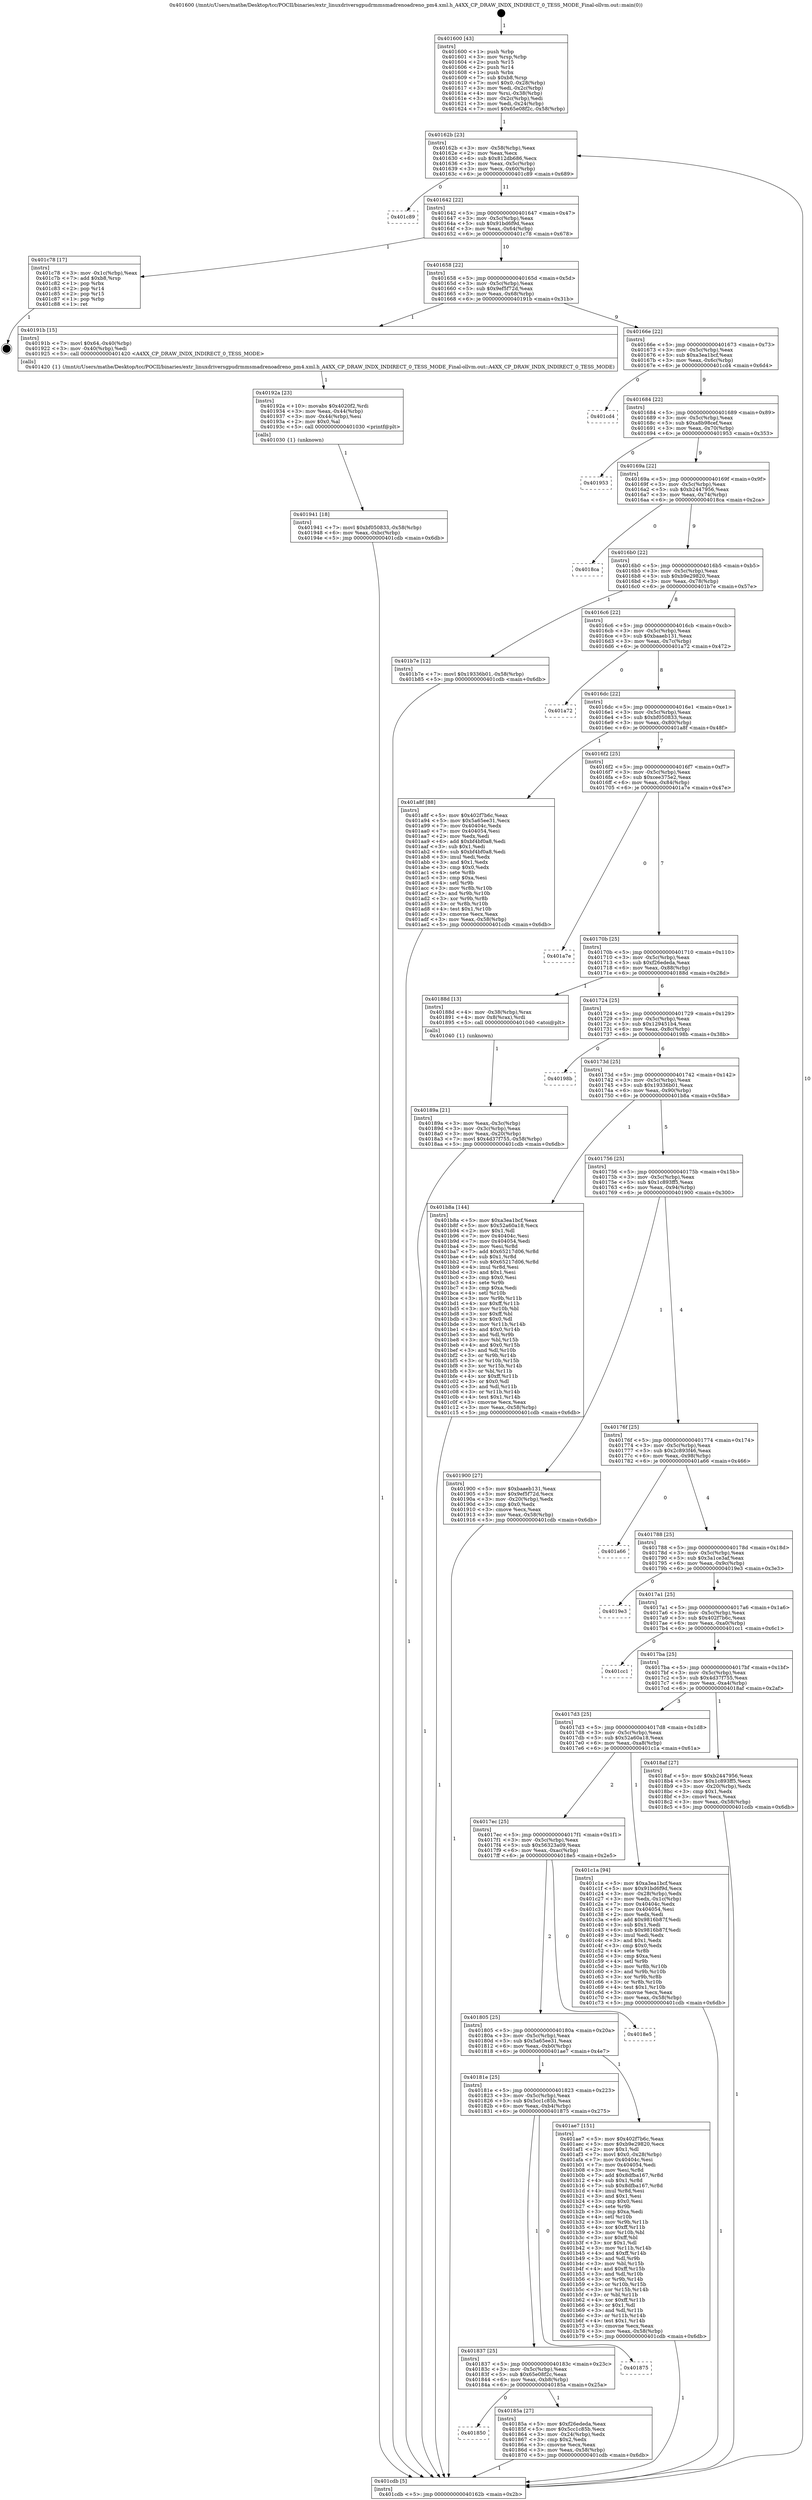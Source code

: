 digraph "0x401600" {
  label = "0x401600 (/mnt/c/Users/mathe/Desktop/tcc/POCII/binaries/extr_linuxdriversgpudrmmsmadrenoadreno_pm4.xml.h_A4XX_CP_DRAW_INDX_INDIRECT_0_TESS_MODE_Final-ollvm.out::main(0))"
  labelloc = "t"
  node[shape=record]

  Entry [label="",width=0.3,height=0.3,shape=circle,fillcolor=black,style=filled]
  "0x40162b" [label="{
     0x40162b [23]\l
     | [instrs]\l
     &nbsp;&nbsp;0x40162b \<+3\>: mov -0x58(%rbp),%eax\l
     &nbsp;&nbsp;0x40162e \<+2\>: mov %eax,%ecx\l
     &nbsp;&nbsp;0x401630 \<+6\>: sub $0x812db686,%ecx\l
     &nbsp;&nbsp;0x401636 \<+3\>: mov %eax,-0x5c(%rbp)\l
     &nbsp;&nbsp;0x401639 \<+3\>: mov %ecx,-0x60(%rbp)\l
     &nbsp;&nbsp;0x40163c \<+6\>: je 0000000000401c89 \<main+0x689\>\l
  }"]
  "0x401c89" [label="{
     0x401c89\l
  }", style=dashed]
  "0x401642" [label="{
     0x401642 [22]\l
     | [instrs]\l
     &nbsp;&nbsp;0x401642 \<+5\>: jmp 0000000000401647 \<main+0x47\>\l
     &nbsp;&nbsp;0x401647 \<+3\>: mov -0x5c(%rbp),%eax\l
     &nbsp;&nbsp;0x40164a \<+5\>: sub $0x91bd6f9d,%eax\l
     &nbsp;&nbsp;0x40164f \<+3\>: mov %eax,-0x64(%rbp)\l
     &nbsp;&nbsp;0x401652 \<+6\>: je 0000000000401c78 \<main+0x678\>\l
  }"]
  Exit [label="",width=0.3,height=0.3,shape=circle,fillcolor=black,style=filled,peripheries=2]
  "0x401c78" [label="{
     0x401c78 [17]\l
     | [instrs]\l
     &nbsp;&nbsp;0x401c78 \<+3\>: mov -0x1c(%rbp),%eax\l
     &nbsp;&nbsp;0x401c7b \<+7\>: add $0xb8,%rsp\l
     &nbsp;&nbsp;0x401c82 \<+1\>: pop %rbx\l
     &nbsp;&nbsp;0x401c83 \<+2\>: pop %r14\l
     &nbsp;&nbsp;0x401c85 \<+2\>: pop %r15\l
     &nbsp;&nbsp;0x401c87 \<+1\>: pop %rbp\l
     &nbsp;&nbsp;0x401c88 \<+1\>: ret\l
  }"]
  "0x401658" [label="{
     0x401658 [22]\l
     | [instrs]\l
     &nbsp;&nbsp;0x401658 \<+5\>: jmp 000000000040165d \<main+0x5d\>\l
     &nbsp;&nbsp;0x40165d \<+3\>: mov -0x5c(%rbp),%eax\l
     &nbsp;&nbsp;0x401660 \<+5\>: sub $0x9ef5f72d,%eax\l
     &nbsp;&nbsp;0x401665 \<+3\>: mov %eax,-0x68(%rbp)\l
     &nbsp;&nbsp;0x401668 \<+6\>: je 000000000040191b \<main+0x31b\>\l
  }"]
  "0x401941" [label="{
     0x401941 [18]\l
     | [instrs]\l
     &nbsp;&nbsp;0x401941 \<+7\>: movl $0xbf050833,-0x58(%rbp)\l
     &nbsp;&nbsp;0x401948 \<+6\>: mov %eax,-0xbc(%rbp)\l
     &nbsp;&nbsp;0x40194e \<+5\>: jmp 0000000000401cdb \<main+0x6db\>\l
  }"]
  "0x40191b" [label="{
     0x40191b [15]\l
     | [instrs]\l
     &nbsp;&nbsp;0x40191b \<+7\>: movl $0x64,-0x40(%rbp)\l
     &nbsp;&nbsp;0x401922 \<+3\>: mov -0x40(%rbp),%edi\l
     &nbsp;&nbsp;0x401925 \<+5\>: call 0000000000401420 \<A4XX_CP_DRAW_INDX_INDIRECT_0_TESS_MODE\>\l
     | [calls]\l
     &nbsp;&nbsp;0x401420 \{1\} (/mnt/c/Users/mathe/Desktop/tcc/POCII/binaries/extr_linuxdriversgpudrmmsmadrenoadreno_pm4.xml.h_A4XX_CP_DRAW_INDX_INDIRECT_0_TESS_MODE_Final-ollvm.out::A4XX_CP_DRAW_INDX_INDIRECT_0_TESS_MODE)\l
  }"]
  "0x40166e" [label="{
     0x40166e [22]\l
     | [instrs]\l
     &nbsp;&nbsp;0x40166e \<+5\>: jmp 0000000000401673 \<main+0x73\>\l
     &nbsp;&nbsp;0x401673 \<+3\>: mov -0x5c(%rbp),%eax\l
     &nbsp;&nbsp;0x401676 \<+5\>: sub $0xa3ea1bcf,%eax\l
     &nbsp;&nbsp;0x40167b \<+3\>: mov %eax,-0x6c(%rbp)\l
     &nbsp;&nbsp;0x40167e \<+6\>: je 0000000000401cd4 \<main+0x6d4\>\l
  }"]
  "0x40192a" [label="{
     0x40192a [23]\l
     | [instrs]\l
     &nbsp;&nbsp;0x40192a \<+10\>: movabs $0x4020f2,%rdi\l
     &nbsp;&nbsp;0x401934 \<+3\>: mov %eax,-0x44(%rbp)\l
     &nbsp;&nbsp;0x401937 \<+3\>: mov -0x44(%rbp),%esi\l
     &nbsp;&nbsp;0x40193a \<+2\>: mov $0x0,%al\l
     &nbsp;&nbsp;0x40193c \<+5\>: call 0000000000401030 \<printf@plt\>\l
     | [calls]\l
     &nbsp;&nbsp;0x401030 \{1\} (unknown)\l
  }"]
  "0x401cd4" [label="{
     0x401cd4\l
  }", style=dashed]
  "0x401684" [label="{
     0x401684 [22]\l
     | [instrs]\l
     &nbsp;&nbsp;0x401684 \<+5\>: jmp 0000000000401689 \<main+0x89\>\l
     &nbsp;&nbsp;0x401689 \<+3\>: mov -0x5c(%rbp),%eax\l
     &nbsp;&nbsp;0x40168c \<+5\>: sub $0xa8b98cef,%eax\l
     &nbsp;&nbsp;0x401691 \<+3\>: mov %eax,-0x70(%rbp)\l
     &nbsp;&nbsp;0x401694 \<+6\>: je 0000000000401953 \<main+0x353\>\l
  }"]
  "0x40189a" [label="{
     0x40189a [21]\l
     | [instrs]\l
     &nbsp;&nbsp;0x40189a \<+3\>: mov %eax,-0x3c(%rbp)\l
     &nbsp;&nbsp;0x40189d \<+3\>: mov -0x3c(%rbp),%eax\l
     &nbsp;&nbsp;0x4018a0 \<+3\>: mov %eax,-0x20(%rbp)\l
     &nbsp;&nbsp;0x4018a3 \<+7\>: movl $0x4d37f755,-0x58(%rbp)\l
     &nbsp;&nbsp;0x4018aa \<+5\>: jmp 0000000000401cdb \<main+0x6db\>\l
  }"]
  "0x401953" [label="{
     0x401953\l
  }", style=dashed]
  "0x40169a" [label="{
     0x40169a [22]\l
     | [instrs]\l
     &nbsp;&nbsp;0x40169a \<+5\>: jmp 000000000040169f \<main+0x9f\>\l
     &nbsp;&nbsp;0x40169f \<+3\>: mov -0x5c(%rbp),%eax\l
     &nbsp;&nbsp;0x4016a2 \<+5\>: sub $0xb2447956,%eax\l
     &nbsp;&nbsp;0x4016a7 \<+3\>: mov %eax,-0x74(%rbp)\l
     &nbsp;&nbsp;0x4016aa \<+6\>: je 00000000004018ca \<main+0x2ca\>\l
  }"]
  "0x401600" [label="{
     0x401600 [43]\l
     | [instrs]\l
     &nbsp;&nbsp;0x401600 \<+1\>: push %rbp\l
     &nbsp;&nbsp;0x401601 \<+3\>: mov %rsp,%rbp\l
     &nbsp;&nbsp;0x401604 \<+2\>: push %r15\l
     &nbsp;&nbsp;0x401606 \<+2\>: push %r14\l
     &nbsp;&nbsp;0x401608 \<+1\>: push %rbx\l
     &nbsp;&nbsp;0x401609 \<+7\>: sub $0xb8,%rsp\l
     &nbsp;&nbsp;0x401610 \<+7\>: movl $0x0,-0x28(%rbp)\l
     &nbsp;&nbsp;0x401617 \<+3\>: mov %edi,-0x2c(%rbp)\l
     &nbsp;&nbsp;0x40161a \<+4\>: mov %rsi,-0x38(%rbp)\l
     &nbsp;&nbsp;0x40161e \<+3\>: mov -0x2c(%rbp),%edi\l
     &nbsp;&nbsp;0x401621 \<+3\>: mov %edi,-0x24(%rbp)\l
     &nbsp;&nbsp;0x401624 \<+7\>: movl $0x65e08f2c,-0x58(%rbp)\l
  }"]
  "0x4018ca" [label="{
     0x4018ca\l
  }", style=dashed]
  "0x4016b0" [label="{
     0x4016b0 [22]\l
     | [instrs]\l
     &nbsp;&nbsp;0x4016b0 \<+5\>: jmp 00000000004016b5 \<main+0xb5\>\l
     &nbsp;&nbsp;0x4016b5 \<+3\>: mov -0x5c(%rbp),%eax\l
     &nbsp;&nbsp;0x4016b8 \<+5\>: sub $0xb9e29820,%eax\l
     &nbsp;&nbsp;0x4016bd \<+3\>: mov %eax,-0x78(%rbp)\l
     &nbsp;&nbsp;0x4016c0 \<+6\>: je 0000000000401b7e \<main+0x57e\>\l
  }"]
  "0x401cdb" [label="{
     0x401cdb [5]\l
     | [instrs]\l
     &nbsp;&nbsp;0x401cdb \<+5\>: jmp 000000000040162b \<main+0x2b\>\l
  }"]
  "0x401b7e" [label="{
     0x401b7e [12]\l
     | [instrs]\l
     &nbsp;&nbsp;0x401b7e \<+7\>: movl $0x19336b01,-0x58(%rbp)\l
     &nbsp;&nbsp;0x401b85 \<+5\>: jmp 0000000000401cdb \<main+0x6db\>\l
  }"]
  "0x4016c6" [label="{
     0x4016c6 [22]\l
     | [instrs]\l
     &nbsp;&nbsp;0x4016c6 \<+5\>: jmp 00000000004016cb \<main+0xcb\>\l
     &nbsp;&nbsp;0x4016cb \<+3\>: mov -0x5c(%rbp),%eax\l
     &nbsp;&nbsp;0x4016ce \<+5\>: sub $0xbaaeb131,%eax\l
     &nbsp;&nbsp;0x4016d3 \<+3\>: mov %eax,-0x7c(%rbp)\l
     &nbsp;&nbsp;0x4016d6 \<+6\>: je 0000000000401a72 \<main+0x472\>\l
  }"]
  "0x401850" [label="{
     0x401850\l
  }", style=dashed]
  "0x401a72" [label="{
     0x401a72\l
  }", style=dashed]
  "0x4016dc" [label="{
     0x4016dc [22]\l
     | [instrs]\l
     &nbsp;&nbsp;0x4016dc \<+5\>: jmp 00000000004016e1 \<main+0xe1\>\l
     &nbsp;&nbsp;0x4016e1 \<+3\>: mov -0x5c(%rbp),%eax\l
     &nbsp;&nbsp;0x4016e4 \<+5\>: sub $0xbf050833,%eax\l
     &nbsp;&nbsp;0x4016e9 \<+3\>: mov %eax,-0x80(%rbp)\l
     &nbsp;&nbsp;0x4016ec \<+6\>: je 0000000000401a8f \<main+0x48f\>\l
  }"]
  "0x40185a" [label="{
     0x40185a [27]\l
     | [instrs]\l
     &nbsp;&nbsp;0x40185a \<+5\>: mov $0xf26ededa,%eax\l
     &nbsp;&nbsp;0x40185f \<+5\>: mov $0x5cc1c85b,%ecx\l
     &nbsp;&nbsp;0x401864 \<+3\>: mov -0x24(%rbp),%edx\l
     &nbsp;&nbsp;0x401867 \<+3\>: cmp $0x2,%edx\l
     &nbsp;&nbsp;0x40186a \<+3\>: cmovne %ecx,%eax\l
     &nbsp;&nbsp;0x40186d \<+3\>: mov %eax,-0x58(%rbp)\l
     &nbsp;&nbsp;0x401870 \<+5\>: jmp 0000000000401cdb \<main+0x6db\>\l
  }"]
  "0x401a8f" [label="{
     0x401a8f [88]\l
     | [instrs]\l
     &nbsp;&nbsp;0x401a8f \<+5\>: mov $0x402f7b6c,%eax\l
     &nbsp;&nbsp;0x401a94 \<+5\>: mov $0x5a65ee31,%ecx\l
     &nbsp;&nbsp;0x401a99 \<+7\>: mov 0x40404c,%edx\l
     &nbsp;&nbsp;0x401aa0 \<+7\>: mov 0x404054,%esi\l
     &nbsp;&nbsp;0x401aa7 \<+2\>: mov %edx,%edi\l
     &nbsp;&nbsp;0x401aa9 \<+6\>: add $0xbf4bf0a8,%edi\l
     &nbsp;&nbsp;0x401aaf \<+3\>: sub $0x1,%edi\l
     &nbsp;&nbsp;0x401ab2 \<+6\>: sub $0xbf4bf0a8,%edi\l
     &nbsp;&nbsp;0x401ab8 \<+3\>: imul %edi,%edx\l
     &nbsp;&nbsp;0x401abb \<+3\>: and $0x1,%edx\l
     &nbsp;&nbsp;0x401abe \<+3\>: cmp $0x0,%edx\l
     &nbsp;&nbsp;0x401ac1 \<+4\>: sete %r8b\l
     &nbsp;&nbsp;0x401ac5 \<+3\>: cmp $0xa,%esi\l
     &nbsp;&nbsp;0x401ac8 \<+4\>: setl %r9b\l
     &nbsp;&nbsp;0x401acc \<+3\>: mov %r8b,%r10b\l
     &nbsp;&nbsp;0x401acf \<+3\>: and %r9b,%r10b\l
     &nbsp;&nbsp;0x401ad2 \<+3\>: xor %r9b,%r8b\l
     &nbsp;&nbsp;0x401ad5 \<+3\>: or %r8b,%r10b\l
     &nbsp;&nbsp;0x401ad8 \<+4\>: test $0x1,%r10b\l
     &nbsp;&nbsp;0x401adc \<+3\>: cmovne %ecx,%eax\l
     &nbsp;&nbsp;0x401adf \<+3\>: mov %eax,-0x58(%rbp)\l
     &nbsp;&nbsp;0x401ae2 \<+5\>: jmp 0000000000401cdb \<main+0x6db\>\l
  }"]
  "0x4016f2" [label="{
     0x4016f2 [25]\l
     | [instrs]\l
     &nbsp;&nbsp;0x4016f2 \<+5\>: jmp 00000000004016f7 \<main+0xf7\>\l
     &nbsp;&nbsp;0x4016f7 \<+3\>: mov -0x5c(%rbp),%eax\l
     &nbsp;&nbsp;0x4016fa \<+5\>: sub $0xcee375e2,%eax\l
     &nbsp;&nbsp;0x4016ff \<+6\>: mov %eax,-0x84(%rbp)\l
     &nbsp;&nbsp;0x401705 \<+6\>: je 0000000000401a7e \<main+0x47e\>\l
  }"]
  "0x401837" [label="{
     0x401837 [25]\l
     | [instrs]\l
     &nbsp;&nbsp;0x401837 \<+5\>: jmp 000000000040183c \<main+0x23c\>\l
     &nbsp;&nbsp;0x40183c \<+3\>: mov -0x5c(%rbp),%eax\l
     &nbsp;&nbsp;0x40183f \<+5\>: sub $0x65e08f2c,%eax\l
     &nbsp;&nbsp;0x401844 \<+6\>: mov %eax,-0xb8(%rbp)\l
     &nbsp;&nbsp;0x40184a \<+6\>: je 000000000040185a \<main+0x25a\>\l
  }"]
  "0x401a7e" [label="{
     0x401a7e\l
  }", style=dashed]
  "0x40170b" [label="{
     0x40170b [25]\l
     | [instrs]\l
     &nbsp;&nbsp;0x40170b \<+5\>: jmp 0000000000401710 \<main+0x110\>\l
     &nbsp;&nbsp;0x401710 \<+3\>: mov -0x5c(%rbp),%eax\l
     &nbsp;&nbsp;0x401713 \<+5\>: sub $0xf26ededa,%eax\l
     &nbsp;&nbsp;0x401718 \<+6\>: mov %eax,-0x88(%rbp)\l
     &nbsp;&nbsp;0x40171e \<+6\>: je 000000000040188d \<main+0x28d\>\l
  }"]
  "0x401875" [label="{
     0x401875\l
  }", style=dashed]
  "0x40188d" [label="{
     0x40188d [13]\l
     | [instrs]\l
     &nbsp;&nbsp;0x40188d \<+4\>: mov -0x38(%rbp),%rax\l
     &nbsp;&nbsp;0x401891 \<+4\>: mov 0x8(%rax),%rdi\l
     &nbsp;&nbsp;0x401895 \<+5\>: call 0000000000401040 \<atoi@plt\>\l
     | [calls]\l
     &nbsp;&nbsp;0x401040 \{1\} (unknown)\l
  }"]
  "0x401724" [label="{
     0x401724 [25]\l
     | [instrs]\l
     &nbsp;&nbsp;0x401724 \<+5\>: jmp 0000000000401729 \<main+0x129\>\l
     &nbsp;&nbsp;0x401729 \<+3\>: mov -0x5c(%rbp),%eax\l
     &nbsp;&nbsp;0x40172c \<+5\>: sub $0x129451b4,%eax\l
     &nbsp;&nbsp;0x401731 \<+6\>: mov %eax,-0x8c(%rbp)\l
     &nbsp;&nbsp;0x401737 \<+6\>: je 000000000040198b \<main+0x38b\>\l
  }"]
  "0x40181e" [label="{
     0x40181e [25]\l
     | [instrs]\l
     &nbsp;&nbsp;0x40181e \<+5\>: jmp 0000000000401823 \<main+0x223\>\l
     &nbsp;&nbsp;0x401823 \<+3\>: mov -0x5c(%rbp),%eax\l
     &nbsp;&nbsp;0x401826 \<+5\>: sub $0x5cc1c85b,%eax\l
     &nbsp;&nbsp;0x40182b \<+6\>: mov %eax,-0xb4(%rbp)\l
     &nbsp;&nbsp;0x401831 \<+6\>: je 0000000000401875 \<main+0x275\>\l
  }"]
  "0x40198b" [label="{
     0x40198b\l
  }", style=dashed]
  "0x40173d" [label="{
     0x40173d [25]\l
     | [instrs]\l
     &nbsp;&nbsp;0x40173d \<+5\>: jmp 0000000000401742 \<main+0x142\>\l
     &nbsp;&nbsp;0x401742 \<+3\>: mov -0x5c(%rbp),%eax\l
     &nbsp;&nbsp;0x401745 \<+5\>: sub $0x19336b01,%eax\l
     &nbsp;&nbsp;0x40174a \<+6\>: mov %eax,-0x90(%rbp)\l
     &nbsp;&nbsp;0x401750 \<+6\>: je 0000000000401b8a \<main+0x58a\>\l
  }"]
  "0x401ae7" [label="{
     0x401ae7 [151]\l
     | [instrs]\l
     &nbsp;&nbsp;0x401ae7 \<+5\>: mov $0x402f7b6c,%eax\l
     &nbsp;&nbsp;0x401aec \<+5\>: mov $0xb9e29820,%ecx\l
     &nbsp;&nbsp;0x401af1 \<+2\>: mov $0x1,%dl\l
     &nbsp;&nbsp;0x401af3 \<+7\>: movl $0x0,-0x28(%rbp)\l
     &nbsp;&nbsp;0x401afa \<+7\>: mov 0x40404c,%esi\l
     &nbsp;&nbsp;0x401b01 \<+7\>: mov 0x404054,%edi\l
     &nbsp;&nbsp;0x401b08 \<+3\>: mov %esi,%r8d\l
     &nbsp;&nbsp;0x401b0b \<+7\>: add $0x8dfba167,%r8d\l
     &nbsp;&nbsp;0x401b12 \<+4\>: sub $0x1,%r8d\l
     &nbsp;&nbsp;0x401b16 \<+7\>: sub $0x8dfba167,%r8d\l
     &nbsp;&nbsp;0x401b1d \<+4\>: imul %r8d,%esi\l
     &nbsp;&nbsp;0x401b21 \<+3\>: and $0x1,%esi\l
     &nbsp;&nbsp;0x401b24 \<+3\>: cmp $0x0,%esi\l
     &nbsp;&nbsp;0x401b27 \<+4\>: sete %r9b\l
     &nbsp;&nbsp;0x401b2b \<+3\>: cmp $0xa,%edi\l
     &nbsp;&nbsp;0x401b2e \<+4\>: setl %r10b\l
     &nbsp;&nbsp;0x401b32 \<+3\>: mov %r9b,%r11b\l
     &nbsp;&nbsp;0x401b35 \<+4\>: xor $0xff,%r11b\l
     &nbsp;&nbsp;0x401b39 \<+3\>: mov %r10b,%bl\l
     &nbsp;&nbsp;0x401b3c \<+3\>: xor $0xff,%bl\l
     &nbsp;&nbsp;0x401b3f \<+3\>: xor $0x1,%dl\l
     &nbsp;&nbsp;0x401b42 \<+3\>: mov %r11b,%r14b\l
     &nbsp;&nbsp;0x401b45 \<+4\>: and $0xff,%r14b\l
     &nbsp;&nbsp;0x401b49 \<+3\>: and %dl,%r9b\l
     &nbsp;&nbsp;0x401b4c \<+3\>: mov %bl,%r15b\l
     &nbsp;&nbsp;0x401b4f \<+4\>: and $0xff,%r15b\l
     &nbsp;&nbsp;0x401b53 \<+3\>: and %dl,%r10b\l
     &nbsp;&nbsp;0x401b56 \<+3\>: or %r9b,%r14b\l
     &nbsp;&nbsp;0x401b59 \<+3\>: or %r10b,%r15b\l
     &nbsp;&nbsp;0x401b5c \<+3\>: xor %r15b,%r14b\l
     &nbsp;&nbsp;0x401b5f \<+3\>: or %bl,%r11b\l
     &nbsp;&nbsp;0x401b62 \<+4\>: xor $0xff,%r11b\l
     &nbsp;&nbsp;0x401b66 \<+3\>: or $0x1,%dl\l
     &nbsp;&nbsp;0x401b69 \<+3\>: and %dl,%r11b\l
     &nbsp;&nbsp;0x401b6c \<+3\>: or %r11b,%r14b\l
     &nbsp;&nbsp;0x401b6f \<+4\>: test $0x1,%r14b\l
     &nbsp;&nbsp;0x401b73 \<+3\>: cmovne %ecx,%eax\l
     &nbsp;&nbsp;0x401b76 \<+3\>: mov %eax,-0x58(%rbp)\l
     &nbsp;&nbsp;0x401b79 \<+5\>: jmp 0000000000401cdb \<main+0x6db\>\l
  }"]
  "0x401b8a" [label="{
     0x401b8a [144]\l
     | [instrs]\l
     &nbsp;&nbsp;0x401b8a \<+5\>: mov $0xa3ea1bcf,%eax\l
     &nbsp;&nbsp;0x401b8f \<+5\>: mov $0x52a60a18,%ecx\l
     &nbsp;&nbsp;0x401b94 \<+2\>: mov $0x1,%dl\l
     &nbsp;&nbsp;0x401b96 \<+7\>: mov 0x40404c,%esi\l
     &nbsp;&nbsp;0x401b9d \<+7\>: mov 0x404054,%edi\l
     &nbsp;&nbsp;0x401ba4 \<+3\>: mov %esi,%r8d\l
     &nbsp;&nbsp;0x401ba7 \<+7\>: add $0x65217d06,%r8d\l
     &nbsp;&nbsp;0x401bae \<+4\>: sub $0x1,%r8d\l
     &nbsp;&nbsp;0x401bb2 \<+7\>: sub $0x65217d06,%r8d\l
     &nbsp;&nbsp;0x401bb9 \<+4\>: imul %r8d,%esi\l
     &nbsp;&nbsp;0x401bbd \<+3\>: and $0x1,%esi\l
     &nbsp;&nbsp;0x401bc0 \<+3\>: cmp $0x0,%esi\l
     &nbsp;&nbsp;0x401bc3 \<+4\>: sete %r9b\l
     &nbsp;&nbsp;0x401bc7 \<+3\>: cmp $0xa,%edi\l
     &nbsp;&nbsp;0x401bca \<+4\>: setl %r10b\l
     &nbsp;&nbsp;0x401bce \<+3\>: mov %r9b,%r11b\l
     &nbsp;&nbsp;0x401bd1 \<+4\>: xor $0xff,%r11b\l
     &nbsp;&nbsp;0x401bd5 \<+3\>: mov %r10b,%bl\l
     &nbsp;&nbsp;0x401bd8 \<+3\>: xor $0xff,%bl\l
     &nbsp;&nbsp;0x401bdb \<+3\>: xor $0x0,%dl\l
     &nbsp;&nbsp;0x401bde \<+3\>: mov %r11b,%r14b\l
     &nbsp;&nbsp;0x401be1 \<+4\>: and $0x0,%r14b\l
     &nbsp;&nbsp;0x401be5 \<+3\>: and %dl,%r9b\l
     &nbsp;&nbsp;0x401be8 \<+3\>: mov %bl,%r15b\l
     &nbsp;&nbsp;0x401beb \<+4\>: and $0x0,%r15b\l
     &nbsp;&nbsp;0x401bef \<+3\>: and %dl,%r10b\l
     &nbsp;&nbsp;0x401bf2 \<+3\>: or %r9b,%r14b\l
     &nbsp;&nbsp;0x401bf5 \<+3\>: or %r10b,%r15b\l
     &nbsp;&nbsp;0x401bf8 \<+3\>: xor %r15b,%r14b\l
     &nbsp;&nbsp;0x401bfb \<+3\>: or %bl,%r11b\l
     &nbsp;&nbsp;0x401bfe \<+4\>: xor $0xff,%r11b\l
     &nbsp;&nbsp;0x401c02 \<+3\>: or $0x0,%dl\l
     &nbsp;&nbsp;0x401c05 \<+3\>: and %dl,%r11b\l
     &nbsp;&nbsp;0x401c08 \<+3\>: or %r11b,%r14b\l
     &nbsp;&nbsp;0x401c0b \<+4\>: test $0x1,%r14b\l
     &nbsp;&nbsp;0x401c0f \<+3\>: cmovne %ecx,%eax\l
     &nbsp;&nbsp;0x401c12 \<+3\>: mov %eax,-0x58(%rbp)\l
     &nbsp;&nbsp;0x401c15 \<+5\>: jmp 0000000000401cdb \<main+0x6db\>\l
  }"]
  "0x401756" [label="{
     0x401756 [25]\l
     | [instrs]\l
     &nbsp;&nbsp;0x401756 \<+5\>: jmp 000000000040175b \<main+0x15b\>\l
     &nbsp;&nbsp;0x40175b \<+3\>: mov -0x5c(%rbp),%eax\l
     &nbsp;&nbsp;0x40175e \<+5\>: sub $0x1c893ff5,%eax\l
     &nbsp;&nbsp;0x401763 \<+6\>: mov %eax,-0x94(%rbp)\l
     &nbsp;&nbsp;0x401769 \<+6\>: je 0000000000401900 \<main+0x300\>\l
  }"]
  "0x401805" [label="{
     0x401805 [25]\l
     | [instrs]\l
     &nbsp;&nbsp;0x401805 \<+5\>: jmp 000000000040180a \<main+0x20a\>\l
     &nbsp;&nbsp;0x40180a \<+3\>: mov -0x5c(%rbp),%eax\l
     &nbsp;&nbsp;0x40180d \<+5\>: sub $0x5a65ee31,%eax\l
     &nbsp;&nbsp;0x401812 \<+6\>: mov %eax,-0xb0(%rbp)\l
     &nbsp;&nbsp;0x401818 \<+6\>: je 0000000000401ae7 \<main+0x4e7\>\l
  }"]
  "0x401900" [label="{
     0x401900 [27]\l
     | [instrs]\l
     &nbsp;&nbsp;0x401900 \<+5\>: mov $0xbaaeb131,%eax\l
     &nbsp;&nbsp;0x401905 \<+5\>: mov $0x9ef5f72d,%ecx\l
     &nbsp;&nbsp;0x40190a \<+3\>: mov -0x20(%rbp),%edx\l
     &nbsp;&nbsp;0x40190d \<+3\>: cmp $0x0,%edx\l
     &nbsp;&nbsp;0x401910 \<+3\>: cmove %ecx,%eax\l
     &nbsp;&nbsp;0x401913 \<+3\>: mov %eax,-0x58(%rbp)\l
     &nbsp;&nbsp;0x401916 \<+5\>: jmp 0000000000401cdb \<main+0x6db\>\l
  }"]
  "0x40176f" [label="{
     0x40176f [25]\l
     | [instrs]\l
     &nbsp;&nbsp;0x40176f \<+5\>: jmp 0000000000401774 \<main+0x174\>\l
     &nbsp;&nbsp;0x401774 \<+3\>: mov -0x5c(%rbp),%eax\l
     &nbsp;&nbsp;0x401777 \<+5\>: sub $0x2c893f46,%eax\l
     &nbsp;&nbsp;0x40177c \<+6\>: mov %eax,-0x98(%rbp)\l
     &nbsp;&nbsp;0x401782 \<+6\>: je 0000000000401a66 \<main+0x466\>\l
  }"]
  "0x4018e5" [label="{
     0x4018e5\l
  }", style=dashed]
  "0x401a66" [label="{
     0x401a66\l
  }", style=dashed]
  "0x401788" [label="{
     0x401788 [25]\l
     | [instrs]\l
     &nbsp;&nbsp;0x401788 \<+5\>: jmp 000000000040178d \<main+0x18d\>\l
     &nbsp;&nbsp;0x40178d \<+3\>: mov -0x5c(%rbp),%eax\l
     &nbsp;&nbsp;0x401790 \<+5\>: sub $0x3a1ce3af,%eax\l
     &nbsp;&nbsp;0x401795 \<+6\>: mov %eax,-0x9c(%rbp)\l
     &nbsp;&nbsp;0x40179b \<+6\>: je 00000000004019e3 \<main+0x3e3\>\l
  }"]
  "0x4017ec" [label="{
     0x4017ec [25]\l
     | [instrs]\l
     &nbsp;&nbsp;0x4017ec \<+5\>: jmp 00000000004017f1 \<main+0x1f1\>\l
     &nbsp;&nbsp;0x4017f1 \<+3\>: mov -0x5c(%rbp),%eax\l
     &nbsp;&nbsp;0x4017f4 \<+5\>: sub $0x56323a09,%eax\l
     &nbsp;&nbsp;0x4017f9 \<+6\>: mov %eax,-0xac(%rbp)\l
     &nbsp;&nbsp;0x4017ff \<+6\>: je 00000000004018e5 \<main+0x2e5\>\l
  }"]
  "0x4019e3" [label="{
     0x4019e3\l
  }", style=dashed]
  "0x4017a1" [label="{
     0x4017a1 [25]\l
     | [instrs]\l
     &nbsp;&nbsp;0x4017a1 \<+5\>: jmp 00000000004017a6 \<main+0x1a6\>\l
     &nbsp;&nbsp;0x4017a6 \<+3\>: mov -0x5c(%rbp),%eax\l
     &nbsp;&nbsp;0x4017a9 \<+5\>: sub $0x402f7b6c,%eax\l
     &nbsp;&nbsp;0x4017ae \<+6\>: mov %eax,-0xa0(%rbp)\l
     &nbsp;&nbsp;0x4017b4 \<+6\>: je 0000000000401cc1 \<main+0x6c1\>\l
  }"]
  "0x401c1a" [label="{
     0x401c1a [94]\l
     | [instrs]\l
     &nbsp;&nbsp;0x401c1a \<+5\>: mov $0xa3ea1bcf,%eax\l
     &nbsp;&nbsp;0x401c1f \<+5\>: mov $0x91bd6f9d,%ecx\l
     &nbsp;&nbsp;0x401c24 \<+3\>: mov -0x28(%rbp),%edx\l
     &nbsp;&nbsp;0x401c27 \<+3\>: mov %edx,-0x1c(%rbp)\l
     &nbsp;&nbsp;0x401c2a \<+7\>: mov 0x40404c,%edx\l
     &nbsp;&nbsp;0x401c31 \<+7\>: mov 0x404054,%esi\l
     &nbsp;&nbsp;0x401c38 \<+2\>: mov %edx,%edi\l
     &nbsp;&nbsp;0x401c3a \<+6\>: add $0x9816b87f,%edi\l
     &nbsp;&nbsp;0x401c40 \<+3\>: sub $0x1,%edi\l
     &nbsp;&nbsp;0x401c43 \<+6\>: sub $0x9816b87f,%edi\l
     &nbsp;&nbsp;0x401c49 \<+3\>: imul %edi,%edx\l
     &nbsp;&nbsp;0x401c4c \<+3\>: and $0x1,%edx\l
     &nbsp;&nbsp;0x401c4f \<+3\>: cmp $0x0,%edx\l
     &nbsp;&nbsp;0x401c52 \<+4\>: sete %r8b\l
     &nbsp;&nbsp;0x401c56 \<+3\>: cmp $0xa,%esi\l
     &nbsp;&nbsp;0x401c59 \<+4\>: setl %r9b\l
     &nbsp;&nbsp;0x401c5d \<+3\>: mov %r8b,%r10b\l
     &nbsp;&nbsp;0x401c60 \<+3\>: and %r9b,%r10b\l
     &nbsp;&nbsp;0x401c63 \<+3\>: xor %r9b,%r8b\l
     &nbsp;&nbsp;0x401c66 \<+3\>: or %r8b,%r10b\l
     &nbsp;&nbsp;0x401c69 \<+4\>: test $0x1,%r10b\l
     &nbsp;&nbsp;0x401c6d \<+3\>: cmovne %ecx,%eax\l
     &nbsp;&nbsp;0x401c70 \<+3\>: mov %eax,-0x58(%rbp)\l
     &nbsp;&nbsp;0x401c73 \<+5\>: jmp 0000000000401cdb \<main+0x6db\>\l
  }"]
  "0x401cc1" [label="{
     0x401cc1\l
  }", style=dashed]
  "0x4017ba" [label="{
     0x4017ba [25]\l
     | [instrs]\l
     &nbsp;&nbsp;0x4017ba \<+5\>: jmp 00000000004017bf \<main+0x1bf\>\l
     &nbsp;&nbsp;0x4017bf \<+3\>: mov -0x5c(%rbp),%eax\l
     &nbsp;&nbsp;0x4017c2 \<+5\>: sub $0x4d37f755,%eax\l
     &nbsp;&nbsp;0x4017c7 \<+6\>: mov %eax,-0xa4(%rbp)\l
     &nbsp;&nbsp;0x4017cd \<+6\>: je 00000000004018af \<main+0x2af\>\l
  }"]
  "0x4017d3" [label="{
     0x4017d3 [25]\l
     | [instrs]\l
     &nbsp;&nbsp;0x4017d3 \<+5\>: jmp 00000000004017d8 \<main+0x1d8\>\l
     &nbsp;&nbsp;0x4017d8 \<+3\>: mov -0x5c(%rbp),%eax\l
     &nbsp;&nbsp;0x4017db \<+5\>: sub $0x52a60a18,%eax\l
     &nbsp;&nbsp;0x4017e0 \<+6\>: mov %eax,-0xa8(%rbp)\l
     &nbsp;&nbsp;0x4017e6 \<+6\>: je 0000000000401c1a \<main+0x61a\>\l
  }"]
  "0x4018af" [label="{
     0x4018af [27]\l
     | [instrs]\l
     &nbsp;&nbsp;0x4018af \<+5\>: mov $0xb2447956,%eax\l
     &nbsp;&nbsp;0x4018b4 \<+5\>: mov $0x1c893ff5,%ecx\l
     &nbsp;&nbsp;0x4018b9 \<+3\>: mov -0x20(%rbp),%edx\l
     &nbsp;&nbsp;0x4018bc \<+3\>: cmp $0x1,%edx\l
     &nbsp;&nbsp;0x4018bf \<+3\>: cmovl %ecx,%eax\l
     &nbsp;&nbsp;0x4018c2 \<+3\>: mov %eax,-0x58(%rbp)\l
     &nbsp;&nbsp;0x4018c5 \<+5\>: jmp 0000000000401cdb \<main+0x6db\>\l
  }"]
  Entry -> "0x401600" [label=" 1"]
  "0x40162b" -> "0x401c89" [label=" 0"]
  "0x40162b" -> "0x401642" [label=" 11"]
  "0x401c78" -> Exit [label=" 1"]
  "0x401642" -> "0x401c78" [label=" 1"]
  "0x401642" -> "0x401658" [label=" 10"]
  "0x401c1a" -> "0x401cdb" [label=" 1"]
  "0x401658" -> "0x40191b" [label=" 1"]
  "0x401658" -> "0x40166e" [label=" 9"]
  "0x401b8a" -> "0x401cdb" [label=" 1"]
  "0x40166e" -> "0x401cd4" [label=" 0"]
  "0x40166e" -> "0x401684" [label=" 9"]
  "0x401b7e" -> "0x401cdb" [label=" 1"]
  "0x401684" -> "0x401953" [label=" 0"]
  "0x401684" -> "0x40169a" [label=" 9"]
  "0x401ae7" -> "0x401cdb" [label=" 1"]
  "0x40169a" -> "0x4018ca" [label=" 0"]
  "0x40169a" -> "0x4016b0" [label=" 9"]
  "0x401a8f" -> "0x401cdb" [label=" 1"]
  "0x4016b0" -> "0x401b7e" [label=" 1"]
  "0x4016b0" -> "0x4016c6" [label=" 8"]
  "0x401941" -> "0x401cdb" [label=" 1"]
  "0x4016c6" -> "0x401a72" [label=" 0"]
  "0x4016c6" -> "0x4016dc" [label=" 8"]
  "0x40192a" -> "0x401941" [label=" 1"]
  "0x4016dc" -> "0x401a8f" [label=" 1"]
  "0x4016dc" -> "0x4016f2" [label=" 7"]
  "0x40191b" -> "0x40192a" [label=" 1"]
  "0x4016f2" -> "0x401a7e" [label=" 0"]
  "0x4016f2" -> "0x40170b" [label=" 7"]
  "0x4018af" -> "0x401cdb" [label=" 1"]
  "0x40170b" -> "0x40188d" [label=" 1"]
  "0x40170b" -> "0x401724" [label=" 6"]
  "0x40189a" -> "0x401cdb" [label=" 1"]
  "0x401724" -> "0x40198b" [label=" 0"]
  "0x401724" -> "0x40173d" [label=" 6"]
  "0x401cdb" -> "0x40162b" [label=" 10"]
  "0x40173d" -> "0x401b8a" [label=" 1"]
  "0x40173d" -> "0x401756" [label=" 5"]
  "0x401600" -> "0x40162b" [label=" 1"]
  "0x401756" -> "0x401900" [label=" 1"]
  "0x401756" -> "0x40176f" [label=" 4"]
  "0x401837" -> "0x401850" [label=" 0"]
  "0x40176f" -> "0x401a66" [label=" 0"]
  "0x40176f" -> "0x401788" [label=" 4"]
  "0x401837" -> "0x40185a" [label=" 1"]
  "0x401788" -> "0x4019e3" [label=" 0"]
  "0x401788" -> "0x4017a1" [label=" 4"]
  "0x40181e" -> "0x401837" [label=" 1"]
  "0x4017a1" -> "0x401cc1" [label=" 0"]
  "0x4017a1" -> "0x4017ba" [label=" 4"]
  "0x40181e" -> "0x401875" [label=" 0"]
  "0x4017ba" -> "0x4018af" [label=" 1"]
  "0x4017ba" -> "0x4017d3" [label=" 3"]
  "0x40188d" -> "0x40189a" [label=" 1"]
  "0x4017d3" -> "0x401c1a" [label=" 1"]
  "0x4017d3" -> "0x4017ec" [label=" 2"]
  "0x401900" -> "0x401cdb" [label=" 1"]
  "0x4017ec" -> "0x4018e5" [label=" 0"]
  "0x4017ec" -> "0x401805" [label=" 2"]
  "0x40185a" -> "0x401cdb" [label=" 1"]
  "0x401805" -> "0x401ae7" [label=" 1"]
  "0x401805" -> "0x40181e" [label=" 1"]
}
